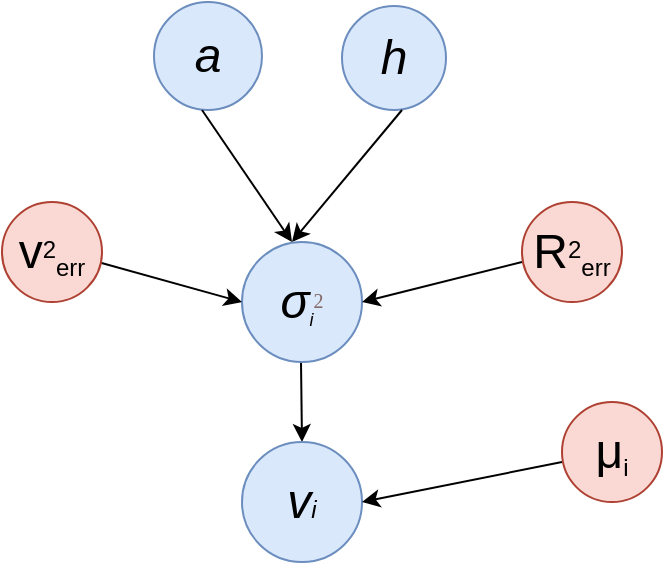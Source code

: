 <mxfile version="21.1.7" type="github">
  <diagram name="第 1 页" id="c0mF0cB7yFn5_c9YYnA_">
    <mxGraphModel dx="1050" dy="541" grid="1" gridSize="10" guides="1" tooltips="1" connect="1" arrows="1" fold="1" page="1" pageScale="1" pageWidth="827" pageHeight="1169" math="0" shadow="0">
      <root>
        <mxCell id="0" />
        <mxCell id="1" parent="0" />
        <mxCell id="PQ8NjmwjRtPC15lY4x1N-1" value="&lt;font style=&quot;font-size: 24px;&quot;&gt;&lt;i&gt;a&lt;/i&gt;&lt;/font&gt;" style="ellipse;whiteSpace=wrap;html=1;aspect=fixed;fillColor=#dae8fc;strokeColor=#6c8ebf;" vertex="1" parent="1">
          <mxGeometry x="426" y="30" width="54" height="54" as="geometry" />
        </mxCell>
        <mxCell id="PQ8NjmwjRtPC15lY4x1N-2" value="&lt;font style=&quot;font-size: 24px;&quot;&gt;&lt;i&gt;h&lt;/i&gt;&lt;/font&gt;" style="ellipse;whiteSpace=wrap;html=1;aspect=fixed;fillColor=#dae8fc;strokeColor=#6c8ebf;" vertex="1" parent="1">
          <mxGeometry x="520" y="32" width="52" height="52" as="geometry" />
        </mxCell>
        <mxCell id="PQ8NjmwjRtPC15lY4x1N-4" value="" style="endArrow=classic;html=1;rounded=0;entryX=0.5;entryY=0;entryDx=0;entryDy=0;" edge="1" parent="1">
          <mxGeometry width="50" height="50" relative="1" as="geometry">
            <mxPoint x="450" y="84" as="sourcePoint" />
            <mxPoint x="495" y="150" as="targetPoint" />
          </mxGeometry>
        </mxCell>
        <mxCell id="PQ8NjmwjRtPC15lY4x1N-5" value="" style="endArrow=classic;html=1;rounded=0;entryX=0.5;entryY=0;entryDx=0;entryDy=0;" edge="1" parent="1">
          <mxGeometry width="50" height="50" relative="1" as="geometry">
            <mxPoint x="550" y="84" as="sourcePoint" />
            <mxPoint x="495" y="150" as="targetPoint" />
          </mxGeometry>
        </mxCell>
        <mxCell id="PQ8NjmwjRtPC15lY4x1N-7" value="" style="endArrow=classic;html=1;rounded=0;" edge="1" parent="1">
          <mxGeometry width="50" height="50" relative="1" as="geometry">
            <mxPoint x="499.5" y="210" as="sourcePoint" />
            <mxPoint x="500" y="250" as="targetPoint" />
          </mxGeometry>
        </mxCell>
        <mxCell id="PQ8NjmwjRtPC15lY4x1N-8" value="&lt;i&gt;&lt;font&gt;&lt;span style=&quot;font-size: 24px;&quot;&gt;v&lt;/span&gt;&lt;/font&gt;i&lt;/i&gt;" style="ellipse;whiteSpace=wrap;html=1;aspect=fixed;fillColor=#dae8fc;strokeColor=#6c8ebf;" vertex="1" parent="1">
          <mxGeometry x="470" y="250" width="60" height="60" as="geometry" />
        </mxCell>
        <mxCell id="PQ8NjmwjRtPC15lY4x1N-9" value="&lt;font style=&quot;&quot;&gt;&lt;span style=&quot;font-style: italic; font-size: 24px;&quot;&gt;σ&lt;/span&gt;&lt;sub style=&quot;&quot;&gt;&lt;font style=&quot;font-size: 9px;&quot;&gt;&lt;i&gt;i&lt;/i&gt;&lt;/font&gt;&lt;/sub&gt;&lt;font style=&quot;border-color: var(--border-color); font-size: 12px;&quot; face=&quot;Cambria Math&quot; color=&quot;#836967&quot;&gt;&lt;sup style=&quot;border-color: var(--border-color);&quot;&gt;2&lt;/sup&gt;&lt;/font&gt;&lt;/font&gt;" style="ellipse;whiteSpace=wrap;html=1;aspect=fixed;fillColor=#dae8fc;strokeColor=#6c8ebf;" vertex="1" parent="1">
          <mxGeometry x="470" y="150" width="60" height="60" as="geometry" />
        </mxCell>
        <mxCell id="PQ8NjmwjRtPC15lY4x1N-10" value="" style="endArrow=classic;html=1;rounded=0;" edge="1" parent="1">
          <mxGeometry width="50" height="50" relative="1" as="geometry">
            <mxPoint x="610" y="160" as="sourcePoint" />
            <mxPoint x="530" y="180" as="targetPoint" />
          </mxGeometry>
        </mxCell>
        <mxCell id="PQ8NjmwjRtPC15lY4x1N-11" value="" style="endArrow=classic;html=1;rounded=0;" edge="1" parent="1">
          <mxGeometry width="50" height="50" relative="1" as="geometry">
            <mxPoint x="398" y="160" as="sourcePoint" />
            <mxPoint x="470" y="180" as="targetPoint" />
          </mxGeometry>
        </mxCell>
        <mxCell id="PQ8NjmwjRtPC15lY4x1N-12" value="&lt;font style=&quot;&quot;&gt;&lt;span style=&quot;font-size: 24px;&quot;&gt;R&lt;/span&gt;&lt;sup style=&quot;&quot;&gt;&lt;font style=&quot;font-size: 12px;&quot;&gt;2&lt;/font&gt;&lt;/sup&gt;&lt;sub style=&quot;&quot;&gt;&lt;font style=&quot;font-size: 12px;&quot;&gt;err&lt;/font&gt;&lt;/sub&gt;&lt;/font&gt;" style="ellipse;whiteSpace=wrap;html=1;aspect=fixed;fillColor=#fad9d5;strokeColor=#ae4132;" vertex="1" parent="1">
          <mxGeometry x="610" y="130" width="50" height="50" as="geometry" />
        </mxCell>
        <mxCell id="PQ8NjmwjRtPC15lY4x1N-13" value="&lt;font style=&quot;&quot;&gt;&lt;span style=&quot;font-size: 24px;&quot;&gt;v&lt;/span&gt;&lt;sup style=&quot;&quot;&gt;&lt;font style=&quot;font-size: 12px;&quot;&gt;2&lt;/font&gt;&lt;/sup&gt;&lt;sub style=&quot;&quot;&gt;&lt;font style=&quot;font-size: 12px;&quot;&gt;err&lt;/font&gt;&lt;/sub&gt;&lt;/font&gt;" style="ellipse;whiteSpace=wrap;html=1;aspect=fixed;fillColor=#fad9d5;strokeColor=#ae4132;" vertex="1" parent="1">
          <mxGeometry x="350" y="130" width="50" height="50" as="geometry" />
        </mxCell>
        <mxCell id="PQ8NjmwjRtPC15lY4x1N-14" value="" style="endArrow=classic;html=1;rounded=0;" edge="1" parent="1">
          <mxGeometry width="50" height="50" relative="1" as="geometry">
            <mxPoint x="630" y="260" as="sourcePoint" />
            <mxPoint x="530" y="280" as="targetPoint" />
          </mxGeometry>
        </mxCell>
        <mxCell id="PQ8NjmwjRtPC15lY4x1N-15" value="&lt;font style=&quot;&quot;&gt;&lt;span style=&quot;font-size: 24px;&quot;&gt;μ&lt;/span&gt;&lt;sub style=&quot;&quot;&gt;&lt;font style=&quot;font-size: 12px;&quot;&gt;i&lt;/font&gt;&lt;/sub&gt;&lt;/font&gt;" style="ellipse;whiteSpace=wrap;html=1;aspect=fixed;fillColor=#fad9d5;strokeColor=#ae4132;" vertex="1" parent="1">
          <mxGeometry x="630" y="230" width="50" height="50" as="geometry" />
        </mxCell>
      </root>
    </mxGraphModel>
  </diagram>
</mxfile>
